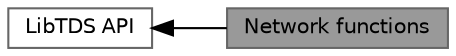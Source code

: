 digraph "Network functions"
{
 // LATEX_PDF_SIZE
  bgcolor="transparent";
  edge [fontname=Helvetica,fontsize=10,labelfontname=Helvetica,labelfontsize=10];
  node [fontname=Helvetica,fontsize=10,shape=box,height=0.2,width=0.4];
  rankdir=LR;
  Node2 [id="Node000002",label="LibTDS API",height=0.2,width=0.4,color="grey40", fillcolor="white", style="filled",URL="$a00594.html",tooltip="Callable functions in libtds."];
  Node1 [id="Node000001",label="Network functions",height=0.2,width=0.4,color="gray40", fillcolor="grey60", style="filled", fontcolor="black",tooltip="Functions for reading or writing from network."];
  Node2->Node1 [shape=plaintext, dir="back", style="solid"];
}
